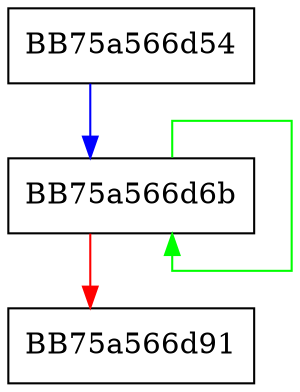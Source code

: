 digraph unwind {
  node [shape="box"];
  graph [splines=ortho];
  BB75a566d54 -> BB75a566d6b [color="blue"];
  BB75a566d6b -> BB75a566d6b [color="green"];
  BB75a566d6b -> BB75a566d91 [color="red"];
}